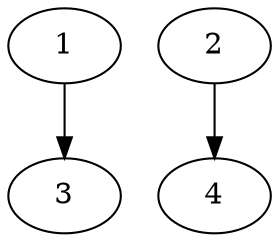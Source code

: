 // DAG automatically generated by daggen at Fri May 24 12:57:41 2024
// daggen-master/daggen -n 4 --fat 0.5 --density 0.5 --regular 0.5 --jump 2 --minalpha 20 --maxalpha 50 --dot -o dags_dot_4/sim_4.dot 
digraph G {
  1 [size="8589934592", alpha="27.73"]
  1 -> 3 [size ="33554432"]
  2 [size="8589934592", alpha="44.80"]
  2 -> 4 [size ="33554432"]
  3 [size="277674341955", alpha="27.86"]
  4 [size="28991029248", alpha="45.21"]
}
